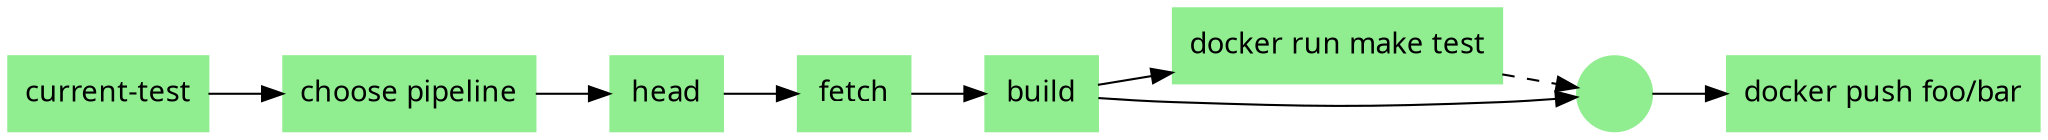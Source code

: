 digraph pipeline {
  graph [fontname="ui-system,sans-serif",bgcolor="transparent"]
  node [fontname="ui-system,sans-serif",shape="box"]
  edge [fontname="ui-system,sans-serif"]
  rankdir=LR
  n3 [label="current-test",color="#90ee90",fillcolor="#90ee90",style="filled",tooltip=" "]
  n2 [label="choose pipeline",color="#90ee90",fillcolor="#90ee90",style="filled",tooltip=" "]
  n8 [label="head",color="#90ee90",fillcolor="#90ee90",style="filled",tooltip=" "]
  n7 [label="fetch",color="#90ee90",fillcolor="#90ee90",style="filled",tooltip=" "]
  n6 [label="build",color="#90ee90",fillcolor="#90ee90",style="filled",tooltip=" "]
  n5 [label="docker run make test",color="#90ee90",fillcolor="#90ee90",style="filled",tooltip=" "]
  n4 [label="",color="#90ee90",fillcolor="#90ee90",style="filled",shape="circle",tooltip=" "]
  n1 [label="docker push foo/bar",color="#90ee90",fillcolor="#90ee90",style="filled",tooltip=" "]
  n4 -> n1
  n6 -> n4
  n5 -> n4 [style="dashed"]
  n6 -> n5
  n7 -> n6
  n8 -> n7
  n2 -> n8
  n3 -> n2
  }
